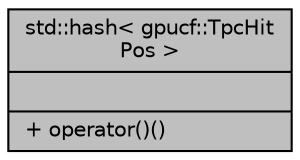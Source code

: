 digraph "std::hash&lt; gpucf::TpcHitPos &gt;"
{
 // INTERACTIVE_SVG=YES
  bgcolor="transparent";
  edge [fontname="Helvetica",fontsize="10",labelfontname="Helvetica",labelfontsize="10"];
  node [fontname="Helvetica",fontsize="10",shape=record];
  Node1 [label="{std::hash\< gpucf::TpcHit\lPos \>\n||+ operator()()\l}",height=0.2,width=0.4,color="black", fillcolor="grey75", style="filled", fontcolor="black"];
}
